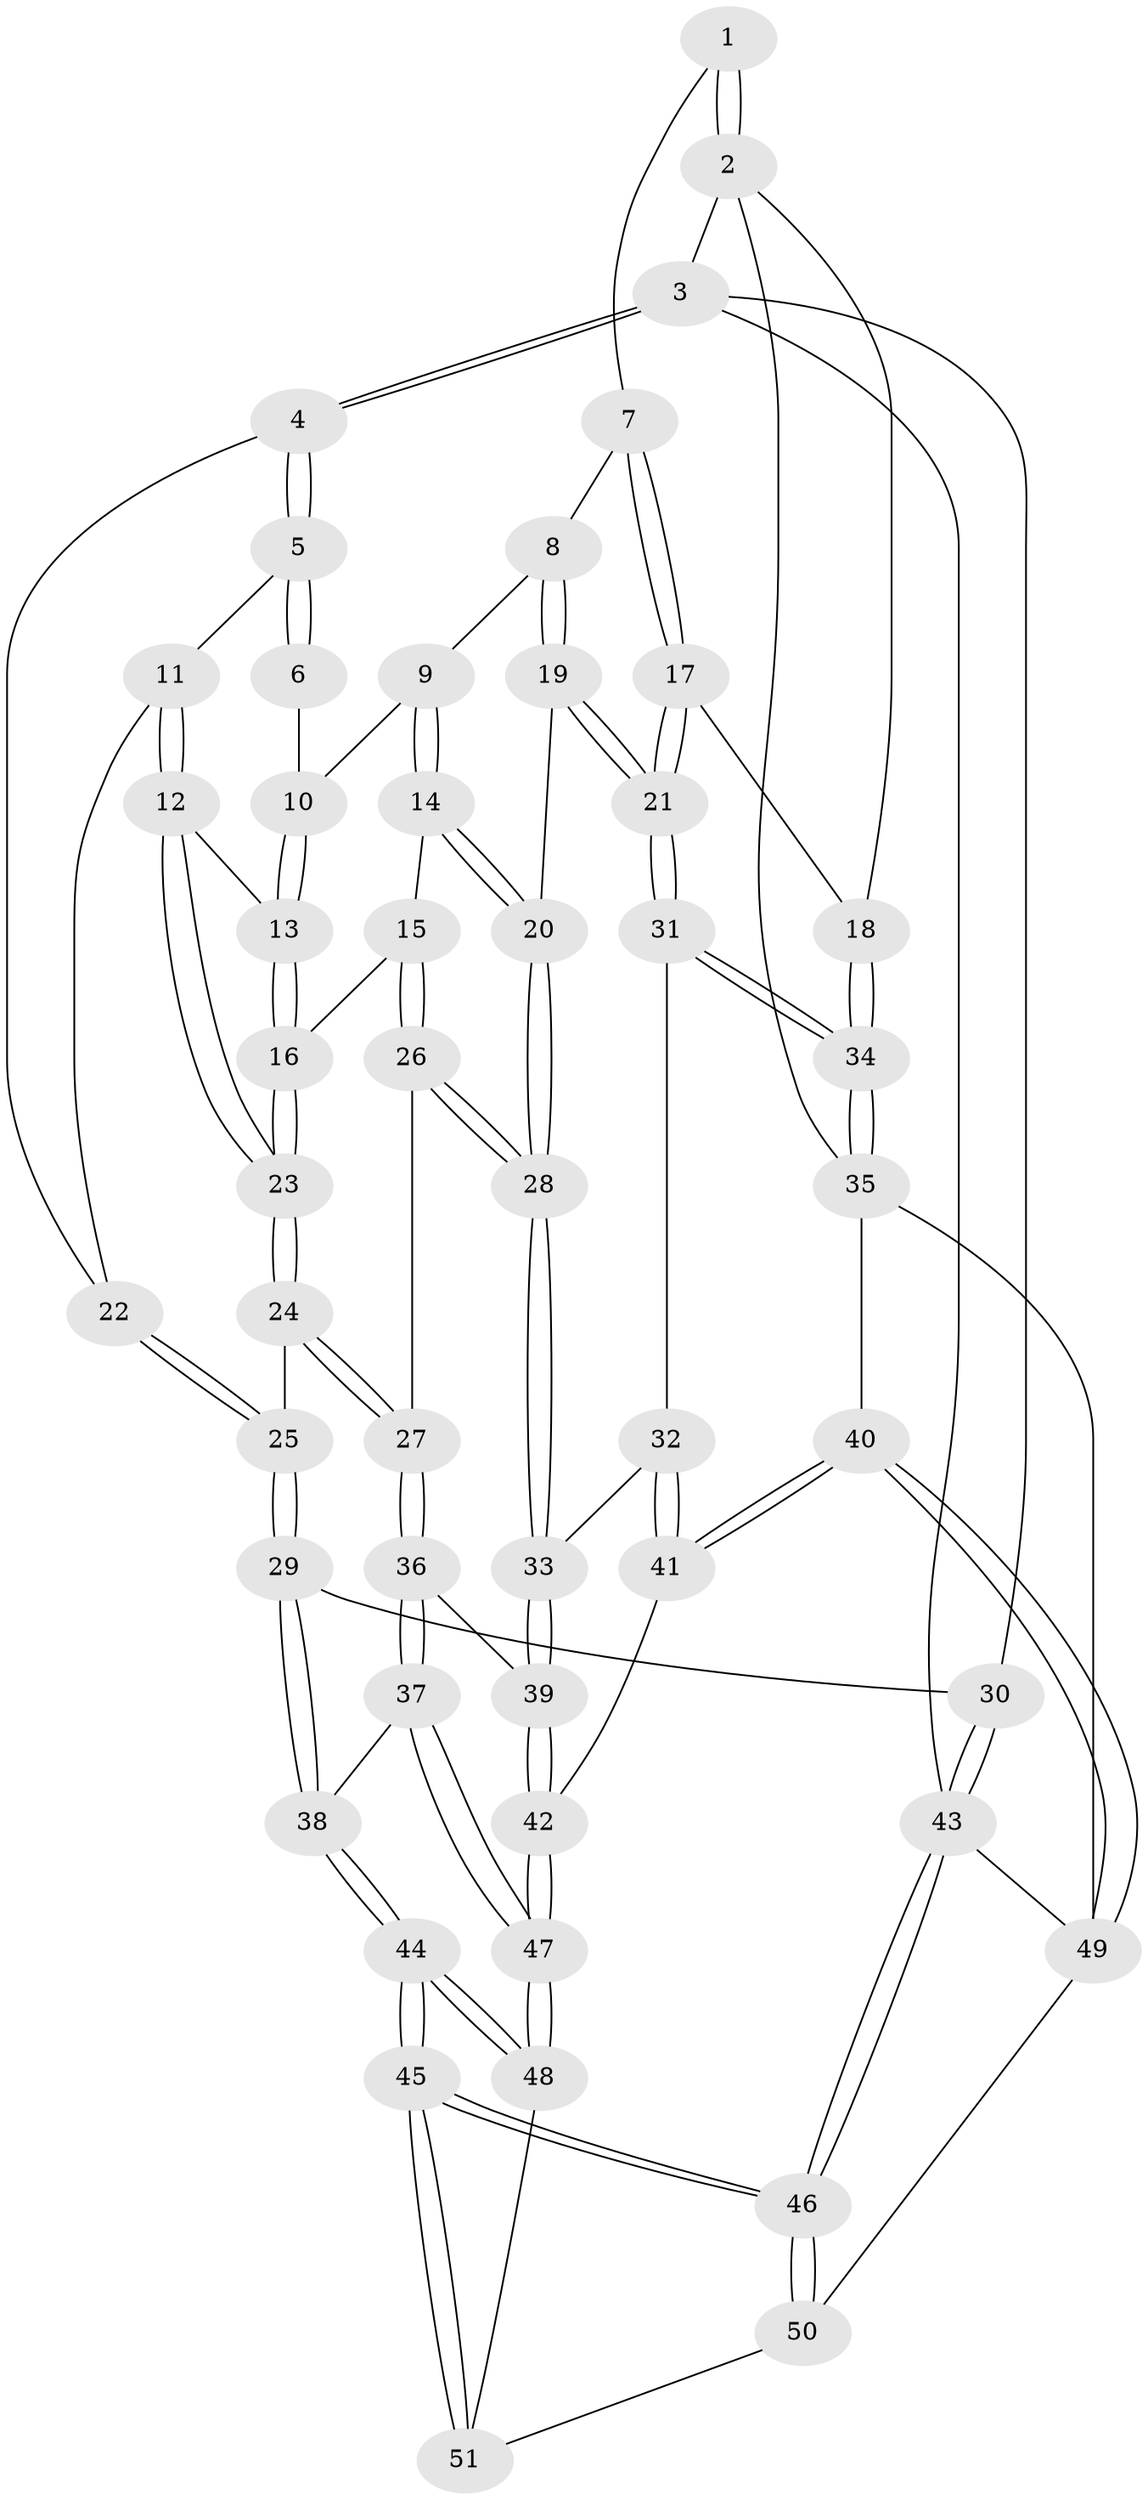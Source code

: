 // coarse degree distribution, {2: 0.13513513513513514, 6: 0.05405405405405406, 4: 0.10810810810810811, 3: 0.6756756756756757, 5: 0.02702702702702703}
// Generated by graph-tools (version 1.1) at 2025/54/03/04/25 22:54:31]
// undirected, 51 vertices, 124 edges
graph export_dot {
  node [color=gray90,style=filled];
  1 [pos="+0.6253257367784617+0"];
  2 [pos="+1+0"];
  3 [pos="+0+0"];
  4 [pos="+0+0"];
  5 [pos="+0+0"];
  6 [pos="+0.5173875149189835+0"];
  7 [pos="+0.6842952395281433+0.10152582928987179"];
  8 [pos="+0.6819827200129515+0.10555617153916672"];
  9 [pos="+0.5180343141748079+0.05578225154549831"];
  10 [pos="+0.48969754431982937+0.029906380428054078"];
  11 [pos="+0.2837685464268349+0.10031385539396656"];
  12 [pos="+0.28856836551836684+0.10640109795316693"];
  13 [pos="+0.45611768926508217+0.05794616898713791"];
  14 [pos="+0.5508876455243753+0.1930881660174814"];
  15 [pos="+0.472667887594733+0.22423791165513537"];
  16 [pos="+0.45167105384530487+0.19316650483168693"];
  17 [pos="+1+0"];
  18 [pos="+1+0"];
  19 [pos="+0.6894864898178823+0.19510333402438082"];
  20 [pos="+0.6323333406060546+0.2261543646011735"];
  21 [pos="+0.8098758701826715+0.25887514064728095"];
  22 [pos="+0.10184024342653625+0.16397721815969787"];
  23 [pos="+0.288810624198544+0.1755604133517633"];
  24 [pos="+0.2551267520584194+0.2962742356181221"];
  25 [pos="+0.1593826349847154+0.3118346415041153"];
  26 [pos="+0.4485326420986047+0.31634667090958946"];
  27 [pos="+0.3110128044082703+0.3402700778270676"];
  28 [pos="+0.5668851470917956+0.38670350949754884"];
  29 [pos="+0.04941016337230353+0.38500659516591074"];
  30 [pos="+0+0.39141062342060107"];
  31 [pos="+0.8268698987639966+0.3665083389476233"];
  32 [pos="+0.6884015824421852+0.4400185844913647"];
  33 [pos="+0.5852017480946072+0.42882168238587315"];
  34 [pos="+1+0.5651402030078193"];
  35 [pos="+1+0.6282319582587996"];
  36 [pos="+0.3453410296492508+0.5523922051011411"];
  37 [pos="+0.3087713926398083+0.6140447867418094"];
  38 [pos="+0.2373843309648988+0.653929872446222"];
  39 [pos="+0.5397818816324036+0.4998775893942292"];
  40 [pos="+0.8506856969646631+0.7447477092412665"];
  41 [pos="+0.7820087628819106+0.724331546300558"];
  42 [pos="+0.6243845789830629+0.7329051972426425"];
  43 [pos="+0+1"];
  44 [pos="+0.10888405553253934+0.8611705414522308"];
  45 [pos="+0.012961532226143239+0.9686098473193647"];
  46 [pos="+0+1"];
  47 [pos="+0.5635842113182666+0.77213995360384"];
  48 [pos="+0.5472065093515552+0.8080695546640182"];
  49 [pos="+0.7721566925189219+1"];
  50 [pos="+0.5787320257466135+1"];
  51 [pos="+0.5393556423165289+0.8933573014201363"];
  1 -- 2;
  1 -- 2;
  1 -- 7;
  2 -- 3;
  2 -- 18;
  2 -- 35;
  3 -- 4;
  3 -- 4;
  3 -- 30;
  3 -- 43;
  4 -- 5;
  4 -- 5;
  4 -- 22;
  5 -- 6;
  5 -- 6;
  5 -- 11;
  6 -- 10;
  7 -- 8;
  7 -- 17;
  7 -- 17;
  8 -- 9;
  8 -- 19;
  8 -- 19;
  9 -- 10;
  9 -- 14;
  9 -- 14;
  10 -- 13;
  10 -- 13;
  11 -- 12;
  11 -- 12;
  11 -- 22;
  12 -- 13;
  12 -- 23;
  12 -- 23;
  13 -- 16;
  13 -- 16;
  14 -- 15;
  14 -- 20;
  14 -- 20;
  15 -- 16;
  15 -- 26;
  15 -- 26;
  16 -- 23;
  16 -- 23;
  17 -- 18;
  17 -- 21;
  17 -- 21;
  18 -- 34;
  18 -- 34;
  19 -- 20;
  19 -- 21;
  19 -- 21;
  20 -- 28;
  20 -- 28;
  21 -- 31;
  21 -- 31;
  22 -- 25;
  22 -- 25;
  23 -- 24;
  23 -- 24;
  24 -- 25;
  24 -- 27;
  24 -- 27;
  25 -- 29;
  25 -- 29;
  26 -- 27;
  26 -- 28;
  26 -- 28;
  27 -- 36;
  27 -- 36;
  28 -- 33;
  28 -- 33;
  29 -- 30;
  29 -- 38;
  29 -- 38;
  30 -- 43;
  30 -- 43;
  31 -- 32;
  31 -- 34;
  31 -- 34;
  32 -- 33;
  32 -- 41;
  32 -- 41;
  33 -- 39;
  33 -- 39;
  34 -- 35;
  34 -- 35;
  35 -- 40;
  35 -- 49;
  36 -- 37;
  36 -- 37;
  36 -- 39;
  37 -- 38;
  37 -- 47;
  37 -- 47;
  38 -- 44;
  38 -- 44;
  39 -- 42;
  39 -- 42;
  40 -- 41;
  40 -- 41;
  40 -- 49;
  40 -- 49;
  41 -- 42;
  42 -- 47;
  42 -- 47;
  43 -- 46;
  43 -- 46;
  43 -- 49;
  44 -- 45;
  44 -- 45;
  44 -- 48;
  44 -- 48;
  45 -- 46;
  45 -- 46;
  45 -- 51;
  45 -- 51;
  46 -- 50;
  46 -- 50;
  47 -- 48;
  47 -- 48;
  48 -- 51;
  49 -- 50;
  50 -- 51;
}
